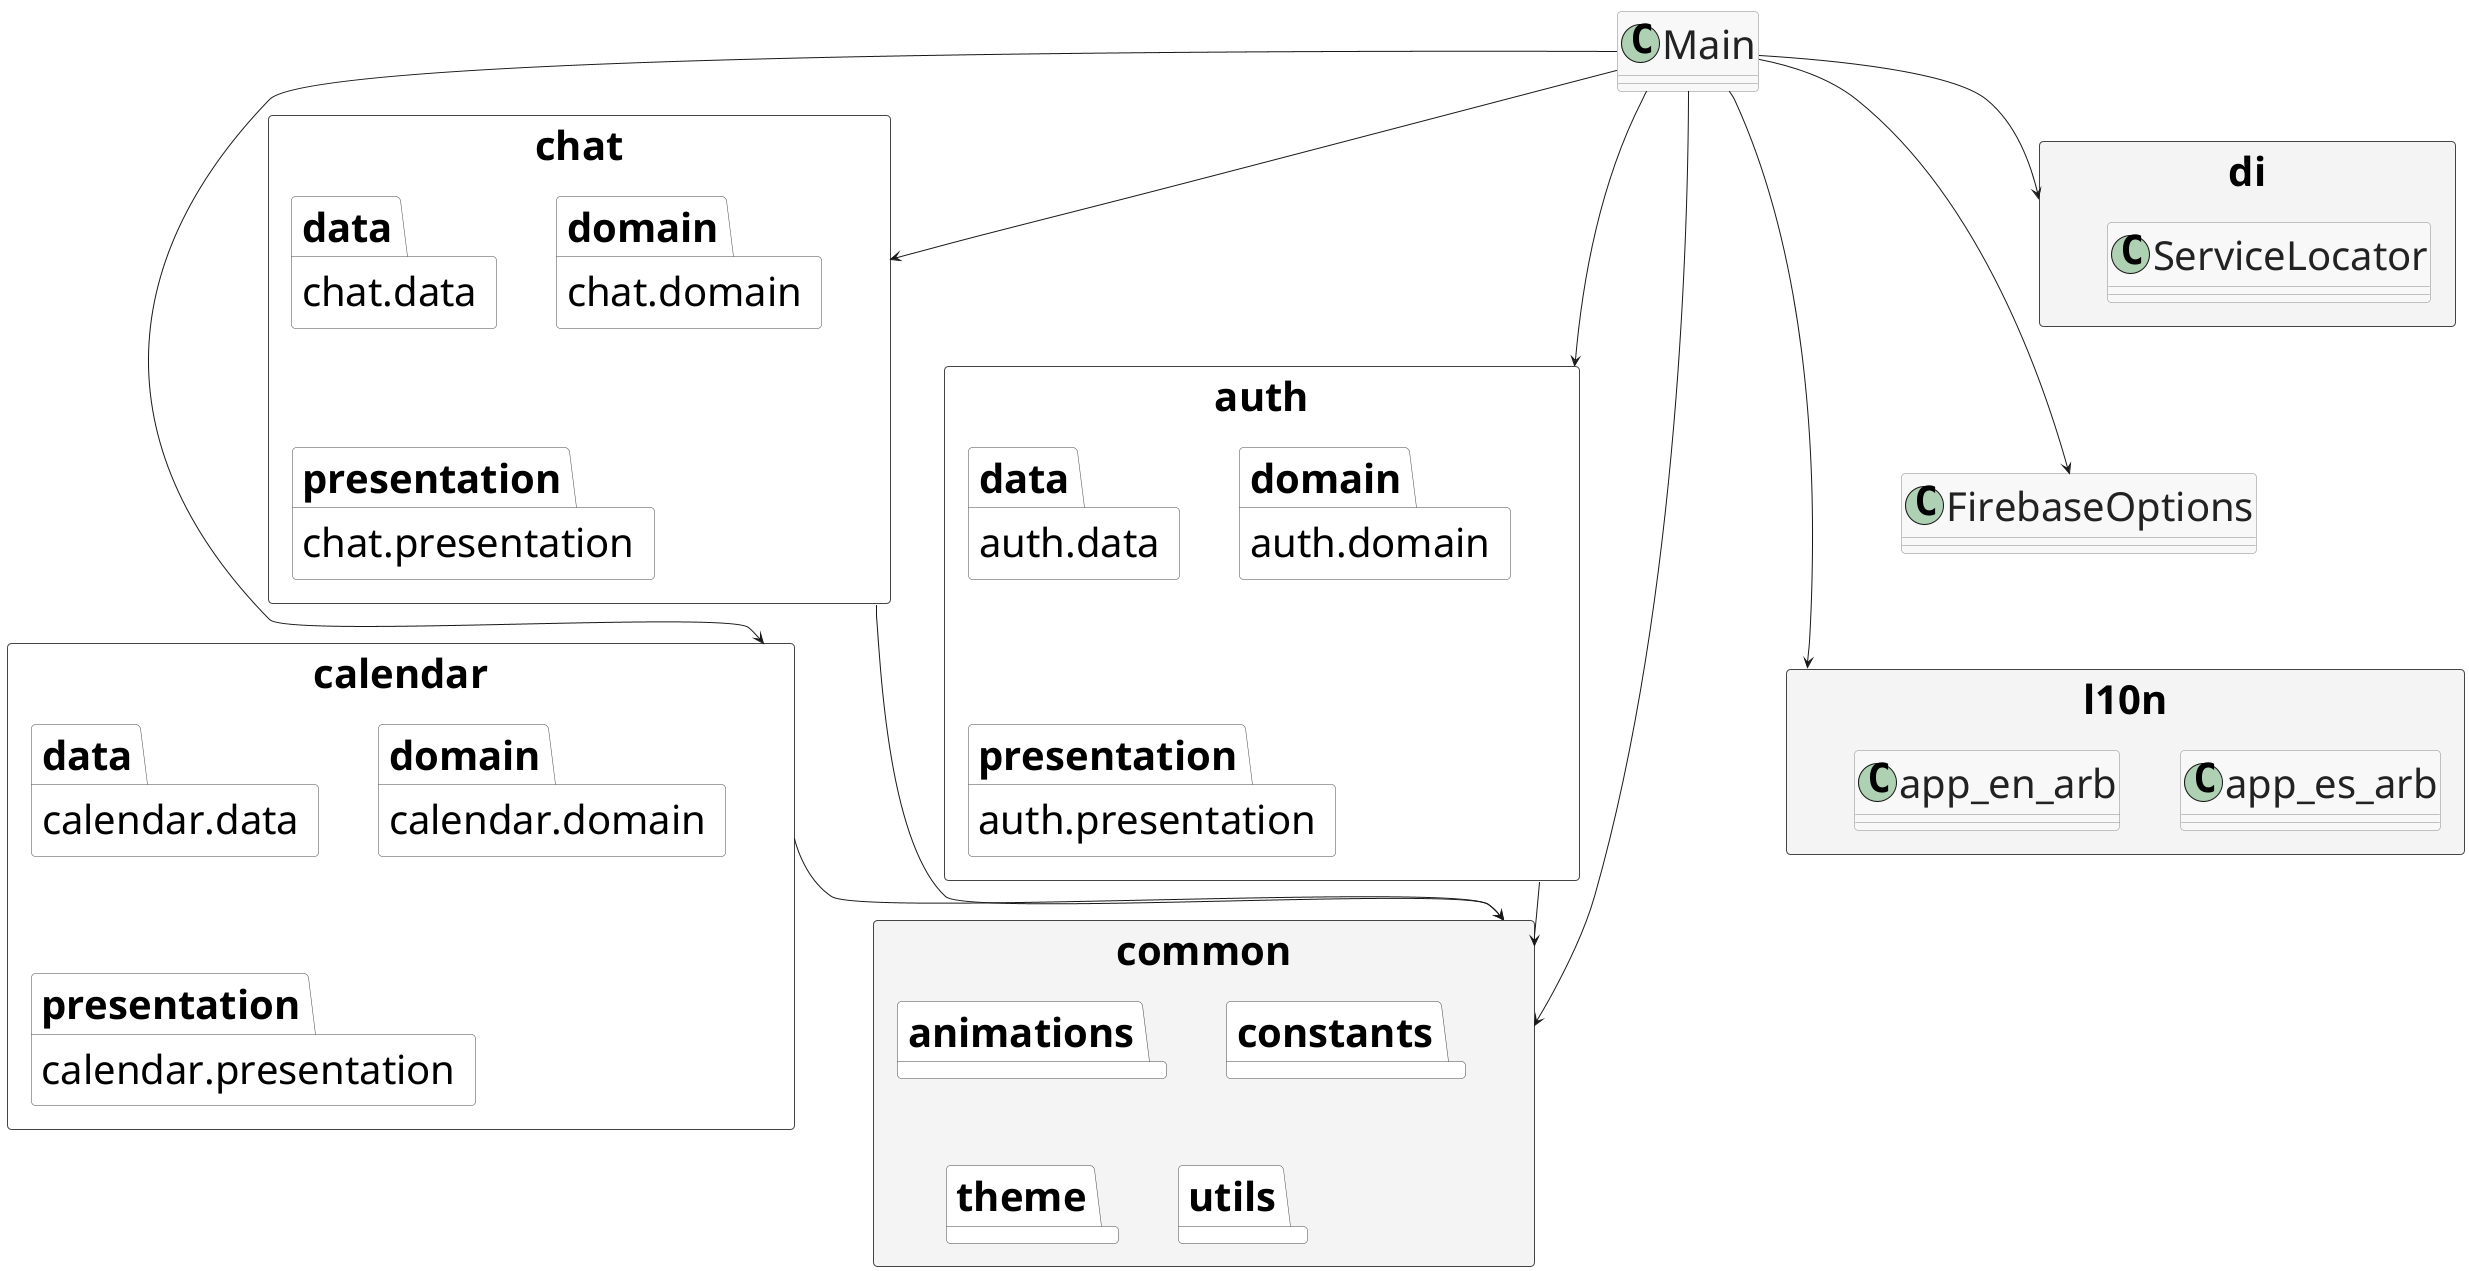 @startuml overview
allowmixing
skinparam defaultFontName "Calibri"
skinparam classFontName "Calibri"
skinparam packageFontName "Calibri"
skinparam noteFontName "Calibri"
skinparam titleFontName "Calibri"
skinparam defaultFontSize 40
skinparam titleFontSize 28
skinparam backgroundColor #FFFFFF
skinparam packageBorderColor #444
skinparam packageBackgroundColor #FFFFFF
skinparam classBackgroundColor #F8F8F8
skinparam classBorderColor #888
skinparam classFontColor #222
skinparam nodesep 60
skinparam ranksep 60
skinparam shadowing false
skinparam roundcorner 8
skinparam defaultTextAlignment left
skinparam titleFontColor #222
skinparam noteBackgroundColor #F8F8F8
skinparam noteBorderColor #444

' Agrupar l10n y common
package "l10n" <<Rectangle>> #F4F4F4 {
  class app_es_arb
  class app_en_arb
}

' Paquetes funcionales principales
package "chat" <<Rectangle>> #FFFFFF {
    package "chat.data"
    package "chat.domain"
    package "chat.presentation"
}
package "auth" <<Rectangle>> #FFFFFF {
    package "auth.data"
    package "auth.domain"
    package "auth.presentation"
}
package "calendar" <<Rectangle>> #FFFFFF {
    package "calendar.data"
    package "calendar.domain"
    package "calendar.presentation"
}

package "common" <<Rectangle>> #F4F4F4 {
    package "animations"
    package "constants"
    package "theme"
    package "utils"
}
' Agrupar di y FirebaseOptions
package "di" <<Rectangle>> #F4F4F4 {
    class ServiceLocator
}
class FirebaseOptions
class Main

' Forzar disposición horizontal de los grupos
l10n -[hidden]-> common
chat -[hidden]-> auth
auth -[hidden]-> calendar
di -[hidden]-> FirebaseOptions

' Conexiones principales
Main --> l10n
Main --> FirebaseOptions
Main --> common
Main --> auth
Main --> calendar
Main --> chat
Main --> di

chat --> common
auth --> common
calendar --> common

@enduml


